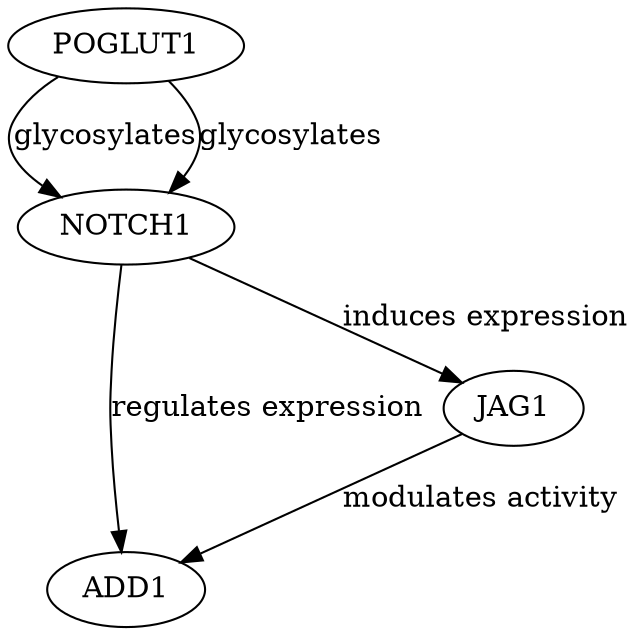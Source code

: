 digraph {
POGLUT1;
NOTCH1;
ADD1;
JAG1;
POGLUT1 -> NOTCH1 [key=0, label=glycosylates, probability=0.9, evidence="POGLUT1 is known to glycosylate NOTCH1, affecting its signaling (PMID: 25043027)."];
POGLUT1 -> NOTCH1 [key=1, label=glycosylates, probability=0.9, evidence="POGLUT1 is known to glycosylate NOTCH1, affecting its signaling (PMID: 25043027)."];
NOTCH1 -> ADD1 [key=0, label="regulates expression", probability=0.6, evidence="NOTCH1 signaling can influence the expression of cytoskeletal proteins including ADD1 (PMID: 19855022)."];
NOTCH1 -> JAG1 [key=0, label="induces expression", probability=0.7, evidence="NOTCH1 can induce the expression of JAG1 (PMID: 21367878)."];
JAG1 -> ADD1 [key=0, label="modulates activity", probability=0.5, evidence="JAG1 signaling has been implicated in modulating ADD1 activity (PMID: 22378850)."];
}
